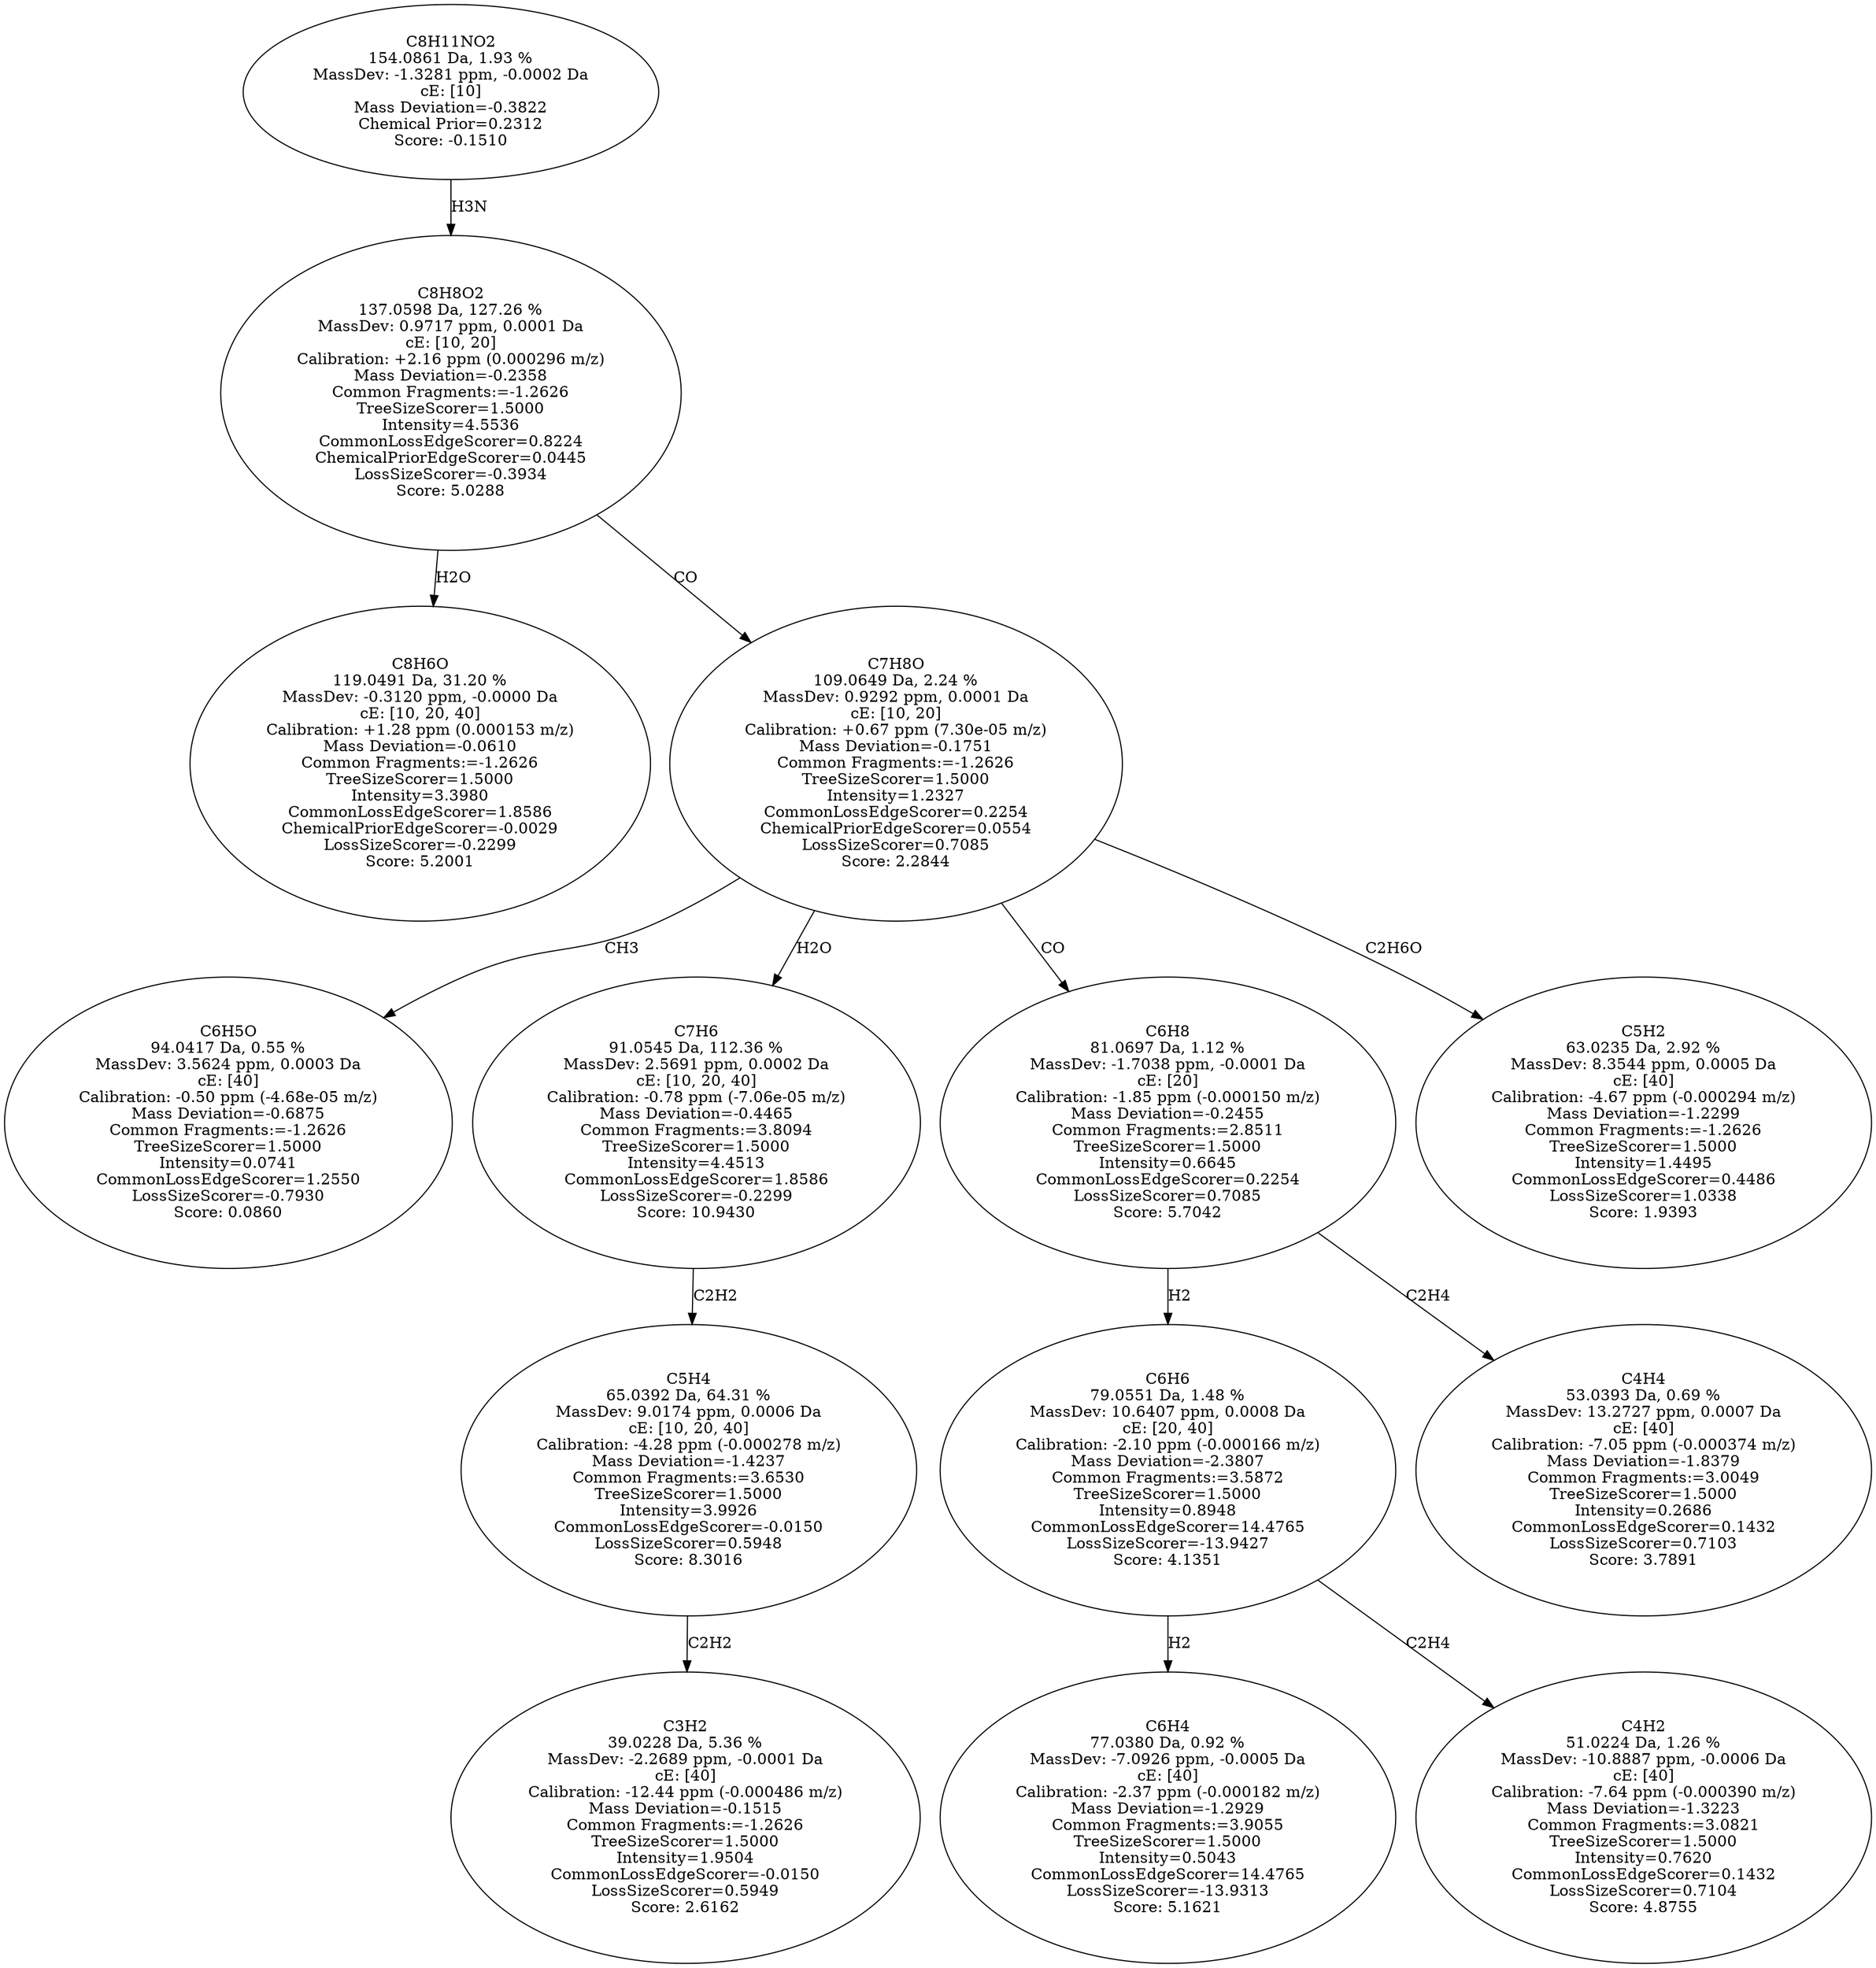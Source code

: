 strict digraph {
v1 [label="C8H6O\n119.0491 Da, 31.20 %\nMassDev: -0.3120 ppm, -0.0000 Da\ncE: [10, 20, 40]\nCalibration: +1.28 ppm (0.000153 m/z)\nMass Deviation=-0.0610\nCommon Fragments:=-1.2626\nTreeSizeScorer=1.5000\nIntensity=3.3980\nCommonLossEdgeScorer=1.8586\nChemicalPriorEdgeScorer=-0.0029\nLossSizeScorer=-0.2299\nScore: 5.2001"];
v2 [label="C6H5O\n94.0417 Da, 0.55 %\nMassDev: 3.5624 ppm, 0.0003 Da\ncE: [40]\nCalibration: -0.50 ppm (-4.68e-05 m/z)\nMass Deviation=-0.6875\nCommon Fragments:=-1.2626\nTreeSizeScorer=1.5000\nIntensity=0.0741\nCommonLossEdgeScorer=1.2550\nLossSizeScorer=-0.7930\nScore: 0.0860"];
v3 [label="C3H2\n39.0228 Da, 5.36 %\nMassDev: -2.2689 ppm, -0.0001 Da\ncE: [40]\nCalibration: -12.44 ppm (-0.000486 m/z)\nMass Deviation=-0.1515\nCommon Fragments:=-1.2626\nTreeSizeScorer=1.5000\nIntensity=1.9504\nCommonLossEdgeScorer=-0.0150\nLossSizeScorer=0.5949\nScore: 2.6162"];
v4 [label="C5H4\n65.0392 Da, 64.31 %\nMassDev: 9.0174 ppm, 0.0006 Da\ncE: [10, 20, 40]\nCalibration: -4.28 ppm (-0.000278 m/z)\nMass Deviation=-1.4237\nCommon Fragments:=3.6530\nTreeSizeScorer=1.5000\nIntensity=3.9926\nCommonLossEdgeScorer=-0.0150\nLossSizeScorer=0.5948\nScore: 8.3016"];
v5 [label="C7H6\n91.0545 Da, 112.36 %\nMassDev: 2.5691 ppm, 0.0002 Da\ncE: [10, 20, 40]\nCalibration: -0.78 ppm (-7.06e-05 m/z)\nMass Deviation=-0.4465\nCommon Fragments:=3.8094\nTreeSizeScorer=1.5000\nIntensity=4.4513\nCommonLossEdgeScorer=1.8586\nLossSizeScorer=-0.2299\nScore: 10.9430"];
v6 [label="C6H4\n77.0380 Da, 0.92 %\nMassDev: -7.0926 ppm, -0.0005 Da\ncE: [40]\nCalibration: -2.37 ppm (-0.000182 m/z)\nMass Deviation=-1.2929\nCommon Fragments:=3.9055\nTreeSizeScorer=1.5000\nIntensity=0.5043\nCommonLossEdgeScorer=14.4765\nLossSizeScorer=-13.9313\nScore: 5.1621"];
v7 [label="C4H2\n51.0224 Da, 1.26 %\nMassDev: -10.8887 ppm, -0.0006 Da\ncE: [40]\nCalibration: -7.64 ppm (-0.000390 m/z)\nMass Deviation=-1.3223\nCommon Fragments:=3.0821\nTreeSizeScorer=1.5000\nIntensity=0.7620\nCommonLossEdgeScorer=0.1432\nLossSizeScorer=0.7104\nScore: 4.8755"];
v8 [label="C6H6\n79.0551 Da, 1.48 %\nMassDev: 10.6407 ppm, 0.0008 Da\ncE: [20, 40]\nCalibration: -2.10 ppm (-0.000166 m/z)\nMass Deviation=-2.3807\nCommon Fragments:=3.5872\nTreeSizeScorer=1.5000\nIntensity=0.8948\nCommonLossEdgeScorer=14.4765\nLossSizeScorer=-13.9427\nScore: 4.1351"];
v9 [label="C4H4\n53.0393 Da, 0.69 %\nMassDev: 13.2727 ppm, 0.0007 Da\ncE: [40]\nCalibration: -7.05 ppm (-0.000374 m/z)\nMass Deviation=-1.8379\nCommon Fragments:=3.0049\nTreeSizeScorer=1.5000\nIntensity=0.2686\nCommonLossEdgeScorer=0.1432\nLossSizeScorer=0.7103\nScore: 3.7891"];
v10 [label="C6H8\n81.0697 Da, 1.12 %\nMassDev: -1.7038 ppm, -0.0001 Da\ncE: [20]\nCalibration: -1.85 ppm (-0.000150 m/z)\nMass Deviation=-0.2455\nCommon Fragments:=2.8511\nTreeSizeScorer=1.5000\nIntensity=0.6645\nCommonLossEdgeScorer=0.2254\nLossSizeScorer=0.7085\nScore: 5.7042"];
v11 [label="C5H2\n63.0235 Da, 2.92 %\nMassDev: 8.3544 ppm, 0.0005 Da\ncE: [40]\nCalibration: -4.67 ppm (-0.000294 m/z)\nMass Deviation=-1.2299\nCommon Fragments:=-1.2626\nTreeSizeScorer=1.5000\nIntensity=1.4495\nCommonLossEdgeScorer=0.4486\nLossSizeScorer=1.0338\nScore: 1.9393"];
v12 [label="C7H8O\n109.0649 Da, 2.24 %\nMassDev: 0.9292 ppm, 0.0001 Da\ncE: [10, 20]\nCalibration: +0.67 ppm (7.30e-05 m/z)\nMass Deviation=-0.1751\nCommon Fragments:=-1.2626\nTreeSizeScorer=1.5000\nIntensity=1.2327\nCommonLossEdgeScorer=0.2254\nChemicalPriorEdgeScorer=0.0554\nLossSizeScorer=0.7085\nScore: 2.2844"];
v13 [label="C8H8O2\n137.0598 Da, 127.26 %\nMassDev: 0.9717 ppm, 0.0001 Da\ncE: [10, 20]\nCalibration: +2.16 ppm (0.000296 m/z)\nMass Deviation=-0.2358\nCommon Fragments:=-1.2626\nTreeSizeScorer=1.5000\nIntensity=4.5536\nCommonLossEdgeScorer=0.8224\nChemicalPriorEdgeScorer=0.0445\nLossSizeScorer=-0.3934\nScore: 5.0288"];
v14 [label="C8H11NO2\n154.0861 Da, 1.93 %\nMassDev: -1.3281 ppm, -0.0002 Da\ncE: [10]\nMass Deviation=-0.3822\nChemical Prior=0.2312\nScore: -0.1510"];
v13 -> v1 [label="H2O"];
v12 -> v2 [label="CH3"];
v4 -> v3 [label="C2H2"];
v5 -> v4 [label="C2H2"];
v12 -> v5 [label="H2O"];
v8 -> v6 [label="H2"];
v8 -> v7 [label="C2H4"];
v10 -> v8 [label="H2"];
v10 -> v9 [label="C2H4"];
v12 -> v10 [label="CO"];
v12 -> v11 [label="C2H6O"];
v13 -> v12 [label="CO"];
v14 -> v13 [label="H3N"];
}